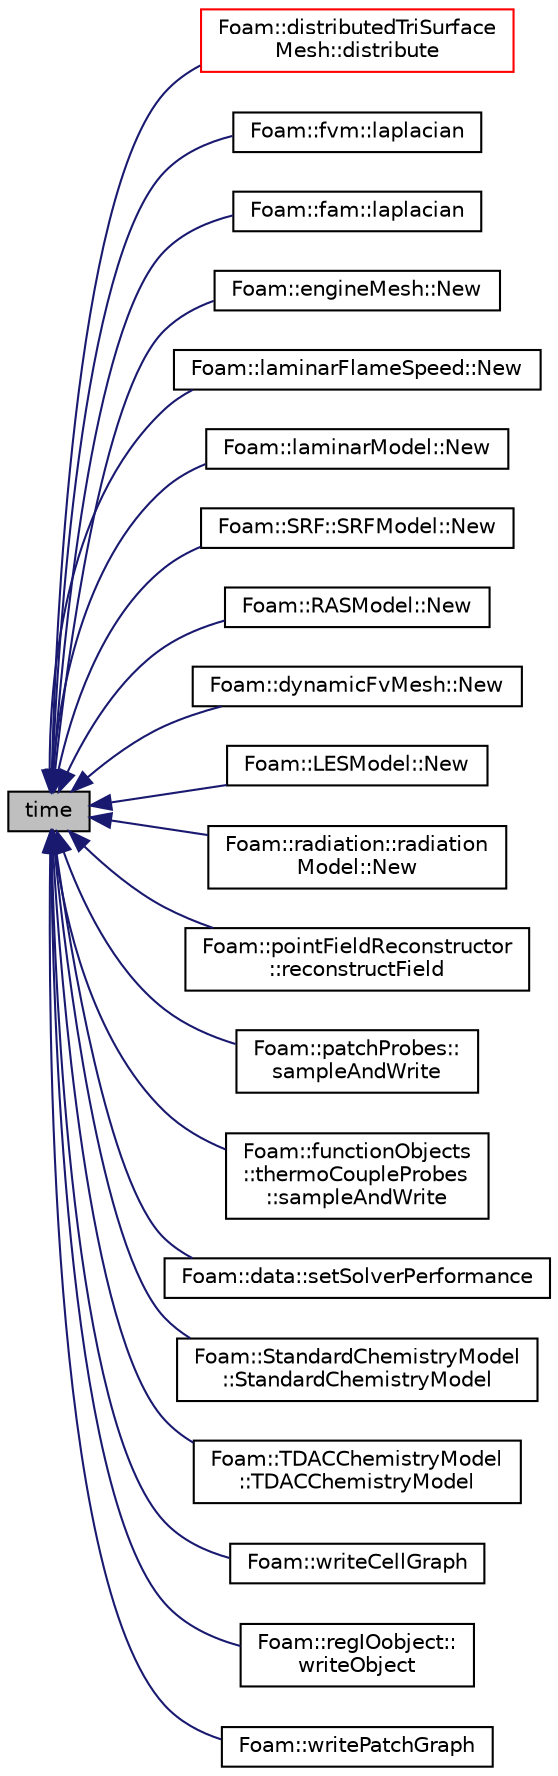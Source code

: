 digraph "time"
{
  bgcolor="transparent";
  edge [fontname="Helvetica",fontsize="10",labelfontname="Helvetica",labelfontsize="10"];
  node [fontname="Helvetica",fontsize="10",shape=record];
  rankdir="LR";
  Node1 [label="time",height=0.2,width=0.4,color="black", fillcolor="grey75", style="filled" fontcolor="black"];
  Node1 -> Node2 [dir="back",color="midnightblue",fontsize="10",style="solid",fontname="Helvetica"];
  Node2 [label="Foam::distributedTriSurface\lMesh::distribute",height=0.2,width=0.4,color="red",URL="$classFoam_1_1distributedTriSurfaceMesh.html#a30b981a389a43e4853d4dec45e4e5edb",tooltip="Set bounds of surface. Bounds currently set as list of. "];
  Node1 -> Node3 [dir="back",color="midnightblue",fontsize="10",style="solid",fontname="Helvetica"];
  Node3 [label="Foam::fvm::laplacian",height=0.2,width=0.4,color="black",URL="$namespaceFoam_1_1fvm.html#a05679b154654e47e9f1e2fbd2bc0bae0"];
  Node1 -> Node4 [dir="back",color="midnightblue",fontsize="10",style="solid",fontname="Helvetica"];
  Node4 [label="Foam::fam::laplacian",height=0.2,width=0.4,color="black",URL="$namespaceFoam_1_1fam.html#a5495ca176ab210e4d0dd23e10cd4b2ce"];
  Node1 -> Node5 [dir="back",color="midnightblue",fontsize="10",style="solid",fontname="Helvetica"];
  Node5 [label="Foam::engineMesh::New",height=0.2,width=0.4,color="black",URL="$classFoam_1_1engineMesh.html#ad7840737ba4c2ed1ec1756bed970676a",tooltip="Select null constructed. "];
  Node1 -> Node6 [dir="back",color="midnightblue",fontsize="10",style="solid",fontname="Helvetica"];
  Node6 [label="Foam::laminarFlameSpeed::New",height=0.2,width=0.4,color="black",URL="$classFoam_1_1laminarFlameSpeed.html#ac008a7bf61538bf77b228efde2058b79"];
  Node1 -> Node7 [dir="back",color="midnightblue",fontsize="10",style="solid",fontname="Helvetica"];
  Node7 [label="Foam::laminarModel::New",height=0.2,width=0.4,color="black",URL="$classFoam_1_1laminarModel.html#a66959cb364ead3c6372d1d28204d0df2",tooltip="Return a reference to the selected laminar model. "];
  Node1 -> Node8 [dir="back",color="midnightblue",fontsize="10",style="solid",fontname="Helvetica"];
  Node8 [label="Foam::SRF::SRFModel::New",height=0.2,width=0.4,color="black",URL="$classFoam_1_1SRF_1_1SRFModel.html#acde5a0ffced46613902ba3da6d3fe121",tooltip="Return a reference to the selected SRF model. "];
  Node1 -> Node9 [dir="back",color="midnightblue",fontsize="10",style="solid",fontname="Helvetica"];
  Node9 [label="Foam::RASModel::New",height=0.2,width=0.4,color="black",URL="$classFoam_1_1RASModel.html#a8c206abb12d5349d3c8e098ccbb31de0",tooltip="Return a reference to the selected RAS model. "];
  Node1 -> Node10 [dir="back",color="midnightblue",fontsize="10",style="solid",fontname="Helvetica"];
  Node10 [label="Foam::dynamicFvMesh::New",height=0.2,width=0.4,color="black",URL="$classFoam_1_1dynamicFvMesh.html#a592e546145f06484136ce294bc4c39d9",tooltip="Select, construct and return the dynamicFvMesh. "];
  Node1 -> Node11 [dir="back",color="midnightblue",fontsize="10",style="solid",fontname="Helvetica"];
  Node11 [label="Foam::LESModel::New",height=0.2,width=0.4,color="black",URL="$classFoam_1_1LESModel.html#a0e29eca4c0af7352ec0a454c985dfece",tooltip="Return a reference to the selected LES model. "];
  Node1 -> Node12 [dir="back",color="midnightblue",fontsize="10",style="solid",fontname="Helvetica"];
  Node12 [label="Foam::radiation::radiation\lModel::New",height=0.2,width=0.4,color="black",URL="$classFoam_1_1radiation_1_1radiationModel.html#ae3b9ebfd6e0fafd4254fda4dd144cc5a",tooltip="Return a reference to the selected radiation model. "];
  Node1 -> Node13 [dir="back",color="midnightblue",fontsize="10",style="solid",fontname="Helvetica"];
  Node13 [label="Foam::pointFieldReconstructor\l::reconstructField",height=0.2,width=0.4,color="black",URL="$classFoam_1_1pointFieldReconstructor.html#a3e2b40e9c2972d2d28385935a616502b"];
  Node1 -> Node14 [dir="back",color="midnightblue",fontsize="10",style="solid",fontname="Helvetica"];
  Node14 [label="Foam::patchProbes::\lsampleAndWrite",height=0.2,width=0.4,color="black",URL="$classFoam_1_1patchProbes.html#aee75b7b48b82c50afcc6d198b3bd47ea",tooltip="Sample and write a particular volume field. "];
  Node1 -> Node15 [dir="back",color="midnightblue",fontsize="10",style="solid",fontname="Helvetica"];
  Node15 [label="Foam::functionObjects\l::thermoCoupleProbes\l::sampleAndWrite",height=0.2,width=0.4,color="black",URL="$classFoam_1_1functionObjects_1_1thermoCoupleProbes.html#aee75b7b48b82c50afcc6d198b3bd47ea",tooltip="Sample and write a particular volume field. "];
  Node1 -> Node16 [dir="back",color="midnightblue",fontsize="10",style="solid",fontname="Helvetica"];
  Node16 [label="Foam::data::setSolverPerformance",height=0.2,width=0.4,color="black",URL="$classFoam_1_1data.html#ae586809c6cf4869ece5b3fe6d9d736f5",tooltip="Add/set the solverPerformance entry for the named field. "];
  Node1 -> Node17 [dir="back",color="midnightblue",fontsize="10",style="solid",fontname="Helvetica"];
  Node17 [label="Foam::StandardChemistryModel\l::StandardChemistryModel",height=0.2,width=0.4,color="black",URL="$classFoam_1_1StandardChemistryModel.html#ad14d3202239a72fc75a37013ad64694c",tooltip="Construct from thermo. "];
  Node1 -> Node18 [dir="back",color="midnightblue",fontsize="10",style="solid",fontname="Helvetica"];
  Node18 [label="Foam::TDACChemistryModel\l::TDACChemistryModel",height=0.2,width=0.4,color="black",URL="$classFoam_1_1TDACChemistryModel.html#a984f481d44faf71c0b39052325ad5585",tooltip="Construct from thermo. "];
  Node1 -> Node19 [dir="back",color="midnightblue",fontsize="10",style="solid",fontname="Helvetica"];
  Node19 [label="Foam::writeCellGraph",height=0.2,width=0.4,color="black",URL="$namespaceFoam.html#a547c50592023b35182f707df90797abb"];
  Node1 -> Node20 [dir="back",color="midnightblue",fontsize="10",style="solid",fontname="Helvetica"];
  Node20 [label="Foam::regIOobject::\lwriteObject",height=0.2,width=0.4,color="black",URL="$classFoam_1_1regIOobject.html#a5430b425d45707135d4187554c7ce52d",tooltip="Write using given format, version and compression. "];
  Node1 -> Node21 [dir="back",color="midnightblue",fontsize="10",style="solid",fontname="Helvetica"];
  Node21 [label="Foam::writePatchGraph",height=0.2,width=0.4,color="black",URL="$namespaceFoam.html#afc87ecb8ef9e8bcf8e44f36613fafddf"];
}
